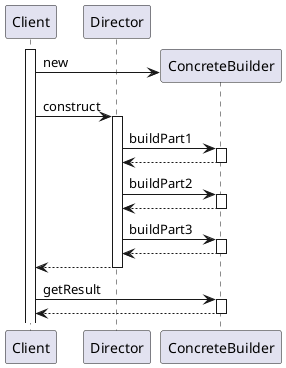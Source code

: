 @startuml
participant Client
participant Director
participant ConcreteBuilder
activate Client
create ConcreteBuilder
Client -> ConcreteBuilder: new
Client -> Director: construct
activate Director
Director -> ConcreteBuilder: buildPart1
activate ConcreteBuilder
Director <-- ConcreteBuilder
deactivate ConcreteBuilder
Director -> ConcreteBuilder: buildPart2
activate ConcreteBuilder
Director <-- ConcreteBuilder
deactivate ConcreteBuilder
Director -> ConcreteBuilder: buildPart3
activate ConcreteBuilder
Director <-- ConcreteBuilder
deactivate ConcreteBuilder
Client <-- Director
deactivate Director
Client -> ConcreteBuilder : getResult
activate ConcreteBuilder
Client <-- ConcreteBuilder
deactivate ConcreteBuilder
@enduml
